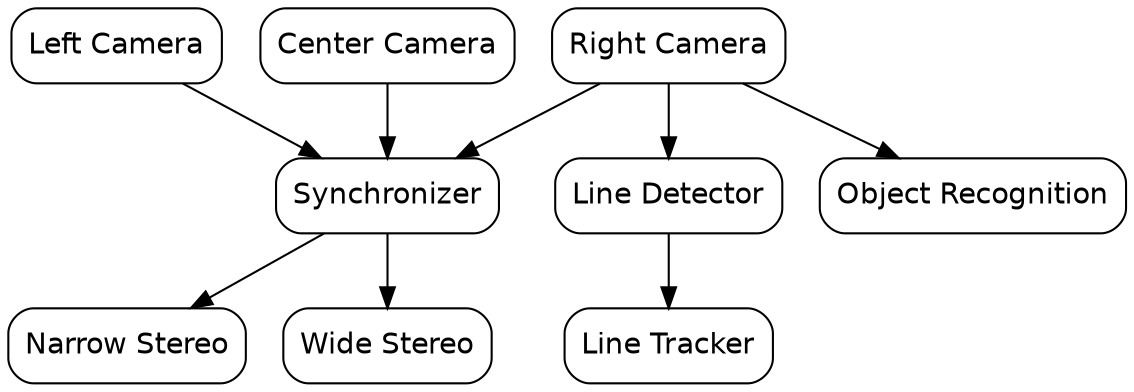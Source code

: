 digraph G {
	size    = "12.0,8.0";

	node [
		shape    = "box",
		style    = "rounded",
		fontname = "Helvetica"
	];

	subgraph vision {
		node [ color = black ];

		camera_left         [ label = "Left Camera"        ];
		camera_center       [ label = "Center Camera"      ];
		camera_right        [ label = "Right Camera"       ];
		camera_sync         [ label = "Synchronizer"       ];
		narrow_stereo_proc  [ label = "Narrow Stereo"      ];
		wide_stereo_proc    [ label = "Wide Stereo"        ];
		line_detection_proc [ label = "Line Detector"      ];
		line_tracking_proc  [ label = "Line Tracker"       ];
		obj_recog_proc      [ label = "Object Recognition" ];
	}

	// Stereo
	camera_left         -> camera_sync;
	camera_center       -> camera_sync [ weight = 100 ];
	camera_right        -> camera_sync;
	camera_sync         -> narrow_stereo_proc;
	camera_sync         -> wide_stereo_proc [ weight = 100 ];

	// Lane Tracking
	camera_right        -> line_detection_proc [ weight = 100 ];
	line_detection_proc -> line_tracking_proc;

	// Object Recognition
	camera_right        -> obj_recog_proc;
}

